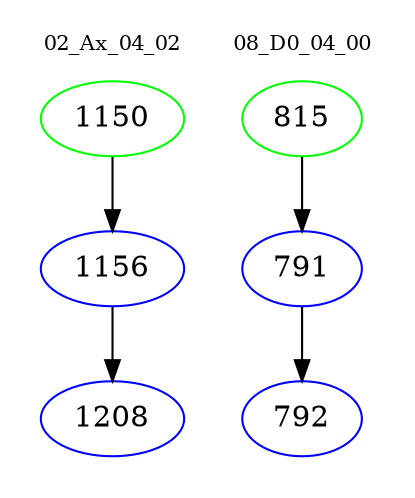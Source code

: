 digraph{
subgraph cluster_0 {
color = white
label = "02_Ax_04_02";
fontsize=10;
T0_1150 [label="1150", color="green"]
T0_1150 -> T0_1156 [color="black"]
T0_1156 [label="1156", color="blue"]
T0_1156 -> T0_1208 [color="black"]
T0_1208 [label="1208", color="blue"]
}
subgraph cluster_1 {
color = white
label = "08_D0_04_00";
fontsize=10;
T1_815 [label="815", color="green"]
T1_815 -> T1_791 [color="black"]
T1_791 [label="791", color="blue"]
T1_791 -> T1_792 [color="black"]
T1_792 [label="792", color="blue"]
}
}
